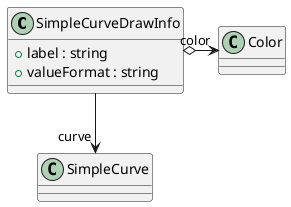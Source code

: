 @startuml
class SimpleCurveDrawInfo {
    + label : string
    + valueFormat : string
}
SimpleCurveDrawInfo --> "curve" SimpleCurve
SimpleCurveDrawInfo o-> "color" Color
@enduml
